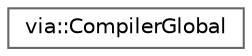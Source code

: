 digraph "Graphical Class Hierarchy"
{
 // LATEX_PDF_SIZE
  bgcolor="transparent";
  edge [fontname=Helvetica,fontsize=10,labelfontname=Helvetica,labelfontsize=10];
  node [fontname=Helvetica,fontsize=10,shape=box,height=0.2,width=0.4];
  rankdir="LR";
  Node0 [id="Node000000",label="via::CompilerGlobal",height=0.2,width=0.4,color="grey40", fillcolor="white", style="filled",URL="$structvia_1_1CompilerGlobal.html",tooltip="A pure-data structure that represents a global variable."];
}
